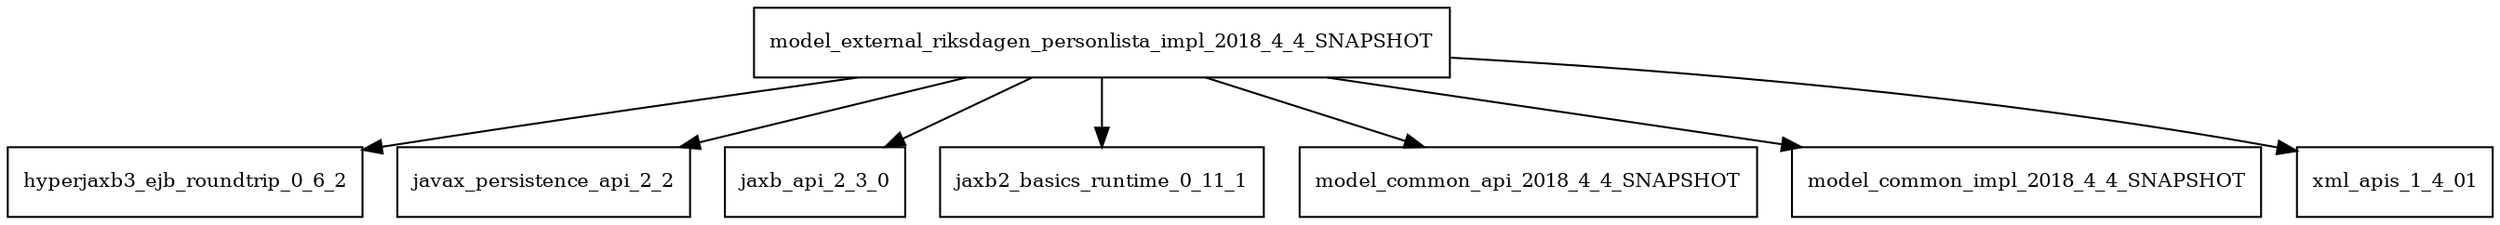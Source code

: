 digraph model_external_riksdagen_personlista_impl_2018_4_4_SNAPSHOT_dependencies {
  node [shape = box, fontsize=10.0];
  model_external_riksdagen_personlista_impl_2018_4_4_SNAPSHOT -> hyperjaxb3_ejb_roundtrip_0_6_2;
  model_external_riksdagen_personlista_impl_2018_4_4_SNAPSHOT -> javax_persistence_api_2_2;
  model_external_riksdagen_personlista_impl_2018_4_4_SNAPSHOT -> jaxb_api_2_3_0;
  model_external_riksdagen_personlista_impl_2018_4_4_SNAPSHOT -> jaxb2_basics_runtime_0_11_1;
  model_external_riksdagen_personlista_impl_2018_4_4_SNAPSHOT -> model_common_api_2018_4_4_SNAPSHOT;
  model_external_riksdagen_personlista_impl_2018_4_4_SNAPSHOT -> model_common_impl_2018_4_4_SNAPSHOT;
  model_external_riksdagen_personlista_impl_2018_4_4_SNAPSHOT -> xml_apis_1_4_01;
}
